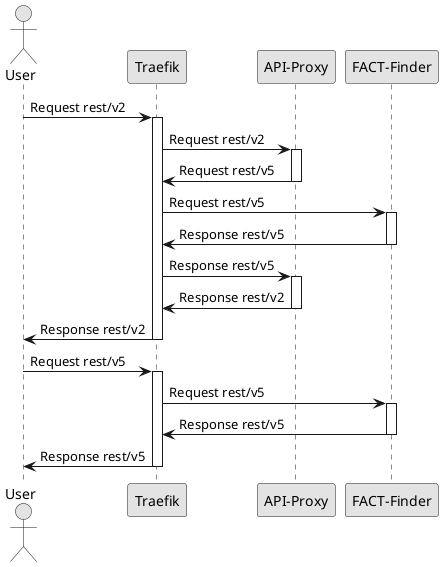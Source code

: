 @startuml

skinparam monochrome true

actor User
participant "Traefik" as T
participant "API-Proxy" as P
participant "FACT-Finder" as F

User -> T:  Request rest/v2
activate T

T -> P: Request rest/v2
activate P

P -> T: Request rest/v5
deactivate P

T -> F: Request rest/v5
activate F

F -> T: Response rest/v5
deactivate F

T -> P: Response rest/v5
activate P

P -> T: Response rest/v2
deactivate P

T -> User: Response rest/v2
deactivate T


User -> T: Request rest/v5
activate T

T -> F: Request rest/v5
activate F

F -> T: Response rest/v5
deactivate F

T -> User: Response rest/v5
deactivate T
@enduml
